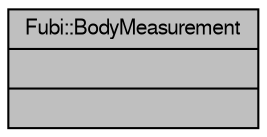 digraph "Fubi::BodyMeasurement"
{
  edge [fontname="FreeSans",fontsize="10",labelfontname="FreeSans",labelfontsize="10"];
  node [fontname="FreeSans",fontsize="10",shape=record];
  Node1 [label="{Fubi::BodyMeasurement\n||}",height=0.2,width=0.4,color="black", fillcolor="grey75", style="filled" fontcolor="black"];
}
